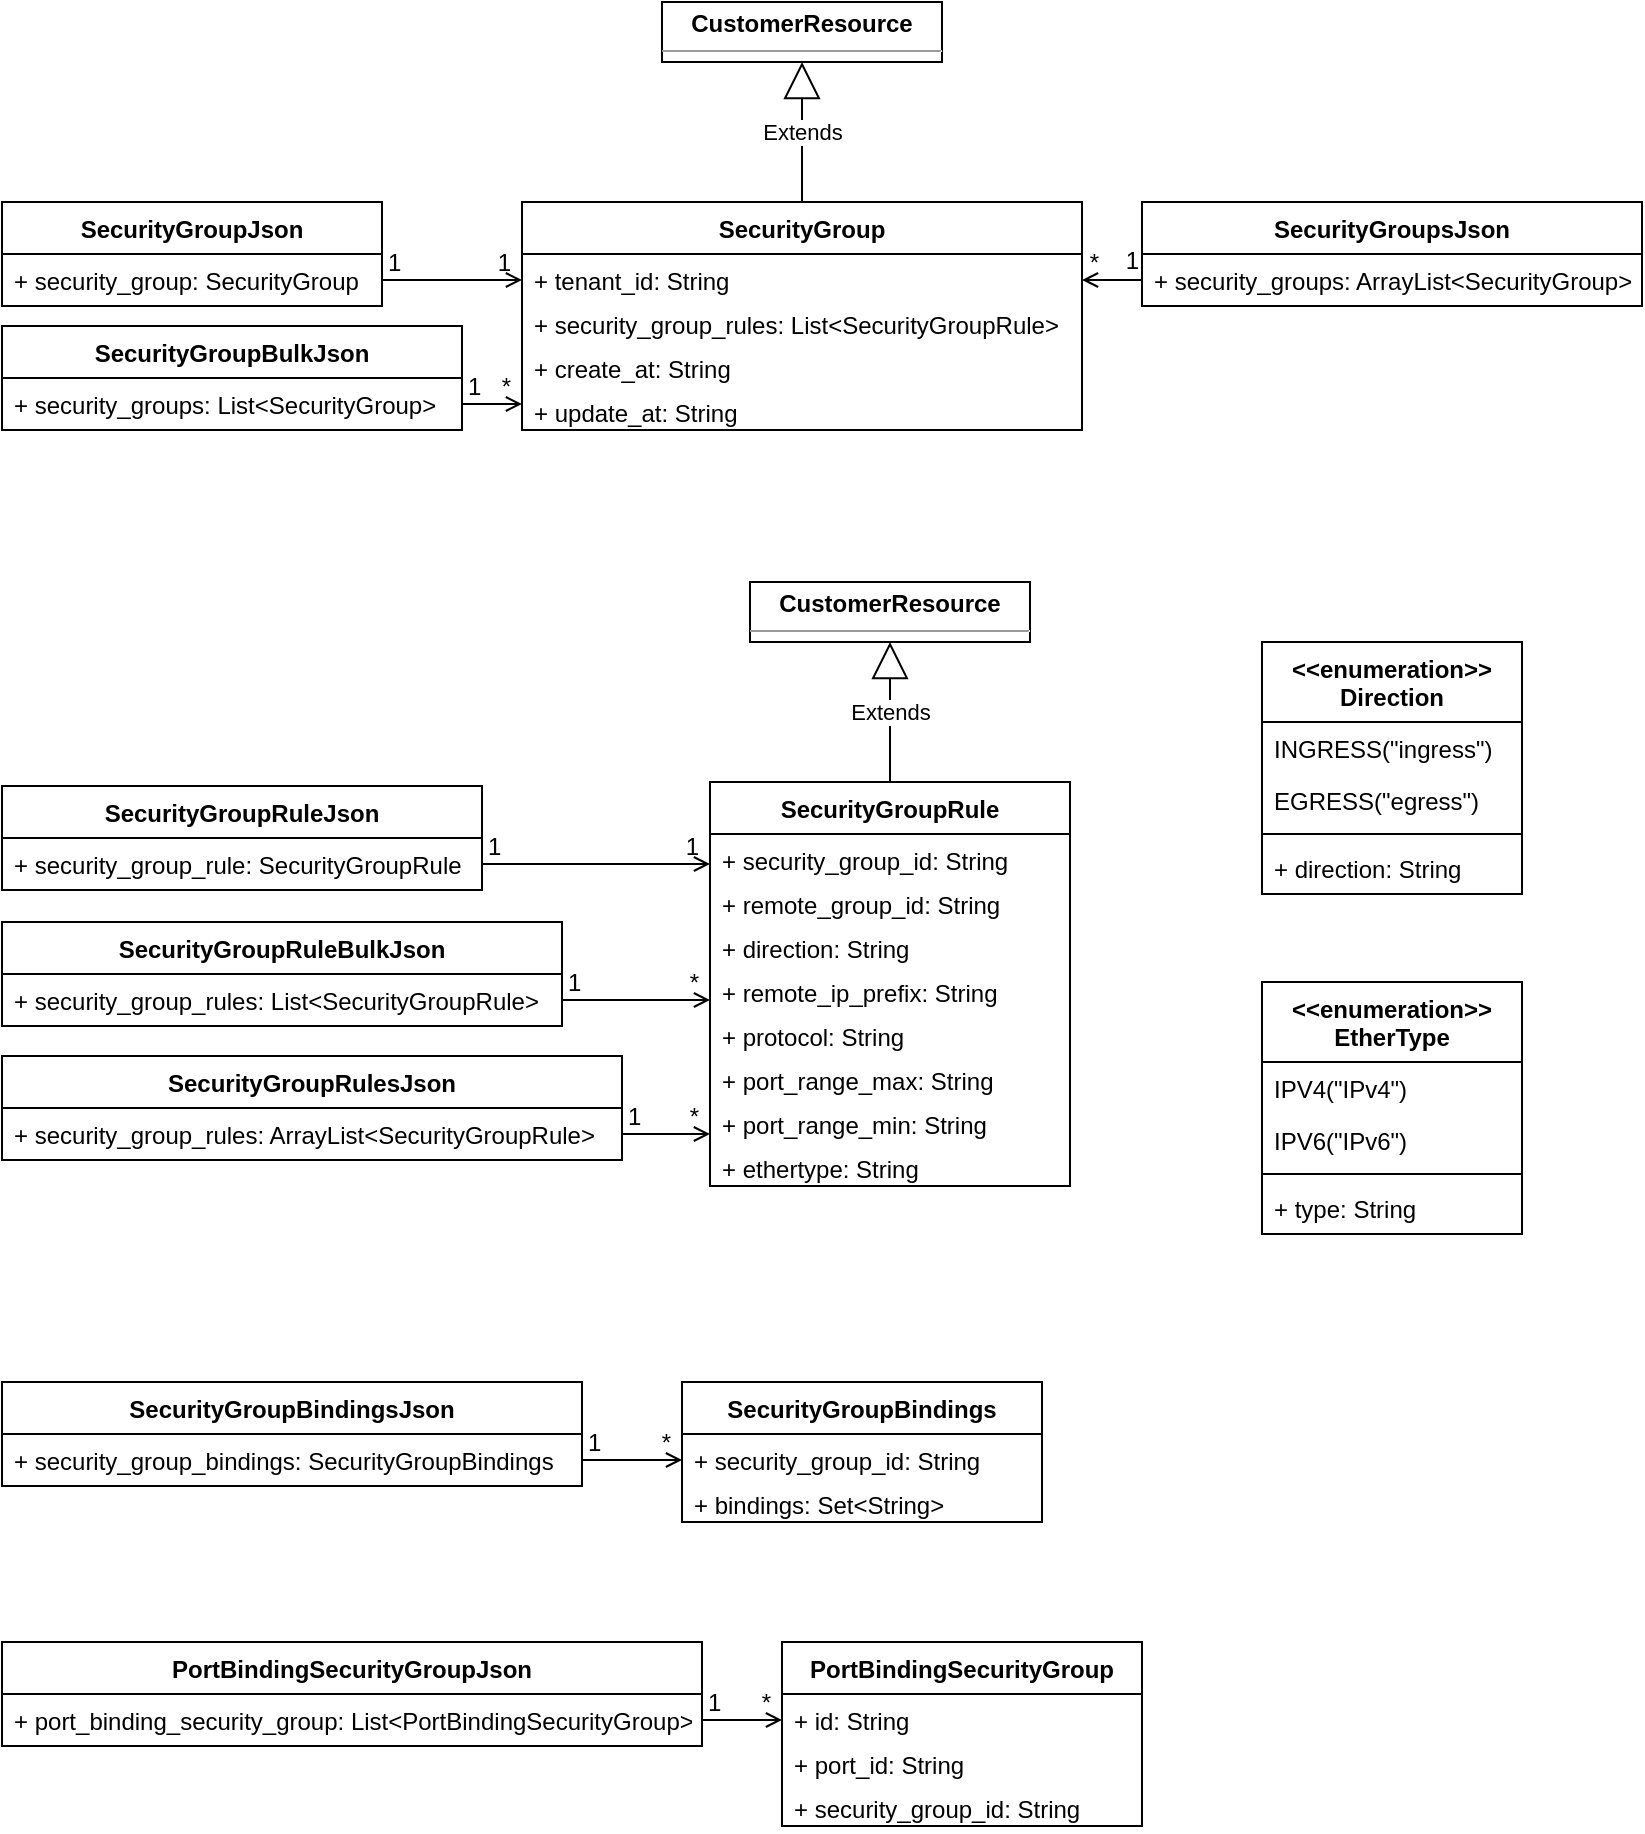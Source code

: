 <mxfile version="13.11.0" type="github">
  <diagram id="susmKc4R1bcolVnX3SPK" name="Page-1">
    <mxGraphModel dx="739" dy="665" grid="1" gridSize="10" guides="1" tooltips="1" connect="1" arrows="1" fold="1" page="1" pageScale="1" pageWidth="850" pageHeight="1100" math="0" shadow="0">
      <root>
        <mxCell id="0" />
        <mxCell id="1" parent="0" />
        <mxCell id="eS9AzGm47g6UEKA8w0Gg-1" value="SecurityGroup" style="swimlane;fontStyle=1;childLayout=stackLayout;horizontal=1;startSize=26;fillColor=none;horizontalStack=0;resizeParent=1;resizeParentMax=0;resizeLast=0;collapsible=1;marginBottom=0;" vertex="1" parent="1">
          <mxGeometry x="290" y="170" width="280" height="114" as="geometry">
            <mxRectangle x="290" y="120" width="80" height="26" as="alternateBounds" />
          </mxGeometry>
        </mxCell>
        <mxCell id="eS9AzGm47g6UEKA8w0Gg-2" value="+ tenant_id: String&#xa;" style="text;strokeColor=none;fillColor=none;align=left;verticalAlign=top;spacingLeft=4;spacingRight=4;overflow=hidden;rotatable=0;points=[[0,0.5],[1,0.5]];portConstraint=eastwest;" vertex="1" parent="eS9AzGm47g6UEKA8w0Gg-1">
          <mxGeometry y="26" width="280" height="22" as="geometry" />
        </mxCell>
        <mxCell id="eS9AzGm47g6UEKA8w0Gg-3" value="+ security_group_rules: List&lt;SecurityGroupRule&gt;&#xa;" style="text;strokeColor=none;fillColor=none;align=left;verticalAlign=top;spacingLeft=4;spacingRight=4;overflow=hidden;rotatable=0;points=[[0,0.5],[1,0.5]];portConstraint=eastwest;" vertex="1" parent="eS9AzGm47g6UEKA8w0Gg-1">
          <mxGeometry y="48" width="280" height="22" as="geometry" />
        </mxCell>
        <mxCell id="eS9AzGm47g6UEKA8w0Gg-12" value="+ create_at: String&#xa;" style="text;strokeColor=none;fillColor=none;align=left;verticalAlign=top;spacingLeft=4;spacingRight=4;overflow=hidden;rotatable=0;points=[[0,0.5],[1,0.5]];portConstraint=eastwest;" vertex="1" parent="eS9AzGm47g6UEKA8w0Gg-1">
          <mxGeometry y="70" width="280" height="22" as="geometry" />
        </mxCell>
        <mxCell id="eS9AzGm47g6UEKA8w0Gg-13" value="+ update_at: String&#xa;" style="text;strokeColor=none;fillColor=none;align=left;verticalAlign=top;spacingLeft=4;spacingRight=4;overflow=hidden;rotatable=0;points=[[0,0.5],[1,0.5]];portConstraint=eastwest;" vertex="1" parent="eS9AzGm47g6UEKA8w0Gg-1">
          <mxGeometry y="92" width="280" height="22" as="geometry" />
        </mxCell>
        <mxCell id="eS9AzGm47g6UEKA8w0Gg-14" value="Extends" style="endArrow=block;endSize=16;endFill=0;html=1;exitX=0.5;exitY=0;exitDx=0;exitDy=0;entryX=0.5;entryY=1;entryDx=0;entryDy=0;" edge="1" parent="1" source="eS9AzGm47g6UEKA8w0Gg-1" target="eS9AzGm47g6UEKA8w0Gg-16">
          <mxGeometry width="160" relative="1" as="geometry">
            <mxPoint x="294" y="80" as="sourcePoint" />
            <mxPoint x="399" y="90" as="targetPoint" />
          </mxGeometry>
        </mxCell>
        <mxCell id="eS9AzGm47g6UEKA8w0Gg-16" value="&lt;p style=&quot;margin: 0px ; margin-top: 4px ; text-align: center&quot;&gt;&lt;b&gt;CustomerResource&lt;/b&gt;&lt;/p&gt;&lt;hr size=&quot;1&quot;&gt;&lt;div style=&quot;height: 2px&quot;&gt;&lt;/div&gt;" style="verticalAlign=top;align=left;overflow=fill;fontSize=12;fontFamily=Helvetica;html=1;" vertex="1" parent="1">
          <mxGeometry x="360" y="70" width="140" height="30" as="geometry" />
        </mxCell>
        <mxCell id="eS9AzGm47g6UEKA8w0Gg-20" value="SecurityGroupRule" style="swimlane;fontStyle=1;childLayout=stackLayout;horizontal=1;startSize=26;fillColor=none;horizontalStack=0;resizeParent=1;resizeParentMax=0;resizeLast=0;collapsible=1;marginBottom=0;" vertex="1" parent="1">
          <mxGeometry x="384" y="460" width="180" height="202" as="geometry">
            <mxRectangle x="290" y="120" width="80" height="26" as="alternateBounds" />
          </mxGeometry>
        </mxCell>
        <mxCell id="eS9AzGm47g6UEKA8w0Gg-21" value="+ security_group_id: String" style="text;strokeColor=none;fillColor=none;align=left;verticalAlign=top;spacingLeft=4;spacingRight=4;overflow=hidden;rotatable=0;points=[[0,0.5],[1,0.5]];portConstraint=eastwest;" vertex="1" parent="eS9AzGm47g6UEKA8w0Gg-20">
          <mxGeometry y="26" width="180" height="22" as="geometry" />
        </mxCell>
        <mxCell id="eS9AzGm47g6UEKA8w0Gg-22" value="+ remote_group_id: String" style="text;strokeColor=none;fillColor=none;align=left;verticalAlign=top;spacingLeft=4;spacingRight=4;overflow=hidden;rotatable=0;points=[[0,0.5],[1,0.5]];portConstraint=eastwest;" vertex="1" parent="eS9AzGm47g6UEKA8w0Gg-20">
          <mxGeometry y="48" width="180" height="22" as="geometry" />
        </mxCell>
        <mxCell id="eS9AzGm47g6UEKA8w0Gg-23" value="+ direction: String&#xa;" style="text;strokeColor=none;fillColor=none;align=left;verticalAlign=top;spacingLeft=4;spacingRight=4;overflow=hidden;rotatable=0;points=[[0,0.5],[1,0.5]];portConstraint=eastwest;" vertex="1" parent="eS9AzGm47g6UEKA8w0Gg-20">
          <mxGeometry y="70" width="180" height="22" as="geometry" />
        </mxCell>
        <mxCell id="eS9AzGm47g6UEKA8w0Gg-24" value="+ remote_ip_prefix: String&#xa;" style="text;strokeColor=none;fillColor=none;align=left;verticalAlign=top;spacingLeft=4;spacingRight=4;overflow=hidden;rotatable=0;points=[[0,0.5],[1,0.5]];portConstraint=eastwest;" vertex="1" parent="eS9AzGm47g6UEKA8w0Gg-20">
          <mxGeometry y="92" width="180" height="22" as="geometry" />
        </mxCell>
        <mxCell id="eS9AzGm47g6UEKA8w0Gg-27" value="+ protocol: String&#xa;" style="text;strokeColor=none;fillColor=none;align=left;verticalAlign=top;spacingLeft=4;spacingRight=4;overflow=hidden;rotatable=0;points=[[0,0.5],[1,0.5]];portConstraint=eastwest;" vertex="1" parent="eS9AzGm47g6UEKA8w0Gg-20">
          <mxGeometry y="114" width="180" height="22" as="geometry" />
        </mxCell>
        <mxCell id="eS9AzGm47g6UEKA8w0Gg-28" value="+ port_range_max: String&#xa;" style="text;strokeColor=none;fillColor=none;align=left;verticalAlign=top;spacingLeft=4;spacingRight=4;overflow=hidden;rotatable=0;points=[[0,0.5],[1,0.5]];portConstraint=eastwest;" vertex="1" parent="eS9AzGm47g6UEKA8w0Gg-20">
          <mxGeometry y="136" width="180" height="22" as="geometry" />
        </mxCell>
        <mxCell id="eS9AzGm47g6UEKA8w0Gg-29" value="+ port_range_min: String&#xa;" style="text;strokeColor=none;fillColor=none;align=left;verticalAlign=top;spacingLeft=4;spacingRight=4;overflow=hidden;rotatable=0;points=[[0,0.5],[1,0.5]];portConstraint=eastwest;" vertex="1" parent="eS9AzGm47g6UEKA8w0Gg-20">
          <mxGeometry y="158" width="180" height="22" as="geometry" />
        </mxCell>
        <mxCell id="eS9AzGm47g6UEKA8w0Gg-30" value="+ ethertype: String&#xa;" style="text;strokeColor=none;fillColor=none;align=left;verticalAlign=top;spacingLeft=4;spacingRight=4;overflow=hidden;rotatable=0;points=[[0,0.5],[1,0.5]];portConstraint=eastwest;" vertex="1" parent="eS9AzGm47g6UEKA8w0Gg-20">
          <mxGeometry y="180" width="180" height="22" as="geometry" />
        </mxCell>
        <mxCell id="eS9AzGm47g6UEKA8w0Gg-25" value="Extends" style="endArrow=block;endSize=16;endFill=0;html=1;exitX=0.5;exitY=0;exitDx=0;exitDy=0;entryX=0.5;entryY=1;entryDx=0;entryDy=0;" edge="1" parent="1" source="eS9AzGm47g6UEKA8w0Gg-20" target="eS9AzGm47g6UEKA8w0Gg-26">
          <mxGeometry width="160" relative="1" as="geometry">
            <mxPoint x="344" y="370" as="sourcePoint" />
            <mxPoint x="449" y="380" as="targetPoint" />
          </mxGeometry>
        </mxCell>
        <mxCell id="eS9AzGm47g6UEKA8w0Gg-26" value="&lt;p style=&quot;margin: 0px ; margin-top: 4px ; text-align: center&quot;&gt;&lt;b&gt;CustomerResource&lt;/b&gt;&lt;/p&gt;&lt;hr size=&quot;1&quot;&gt;&lt;div style=&quot;height: 2px&quot;&gt;&lt;/div&gt;" style="verticalAlign=top;align=left;overflow=fill;fontSize=12;fontFamily=Helvetica;html=1;" vertex="1" parent="1">
          <mxGeometry x="404" y="360" width="140" height="30" as="geometry" />
        </mxCell>
        <mxCell id="eS9AzGm47g6UEKA8w0Gg-31" value="&lt;&lt;enumeration&gt;&gt;&#xa;Direction" style="swimlane;fontStyle=1;align=center;verticalAlign=top;childLayout=stackLayout;horizontal=1;startSize=40;horizontalStack=0;resizeParent=1;resizeParentMax=0;resizeLast=0;collapsible=1;marginBottom=0;" vertex="1" parent="1">
          <mxGeometry x="660" y="390" width="130" height="126" as="geometry" />
        </mxCell>
        <mxCell id="eS9AzGm47g6UEKA8w0Gg-32" value="INGRESS(&quot;ingress&quot;)" style="text;strokeColor=none;fillColor=none;align=left;verticalAlign=top;spacingLeft=4;spacingRight=4;overflow=hidden;rotatable=0;points=[[0,0.5],[1,0.5]];portConstraint=eastwest;" vertex="1" parent="eS9AzGm47g6UEKA8w0Gg-31">
          <mxGeometry y="40" width="130" height="26" as="geometry" />
        </mxCell>
        <mxCell id="eS9AzGm47g6UEKA8w0Gg-33" value="EGRESS(&quot;egress&quot;)" style="text;strokeColor=none;fillColor=none;align=left;verticalAlign=top;spacingLeft=4;spacingRight=4;overflow=hidden;rotatable=0;points=[[0,0.5],[1,0.5]];portConstraint=eastwest;" vertex="1" parent="eS9AzGm47g6UEKA8w0Gg-31">
          <mxGeometry y="66" width="130" height="26" as="geometry" />
        </mxCell>
        <mxCell id="eS9AzGm47g6UEKA8w0Gg-35" value="" style="line;strokeWidth=1;fillColor=none;align=left;verticalAlign=middle;spacingTop=-1;spacingLeft=3;spacingRight=3;rotatable=0;labelPosition=right;points=[];portConstraint=eastwest;" vertex="1" parent="eS9AzGm47g6UEKA8w0Gg-31">
          <mxGeometry y="92" width="130" height="8" as="geometry" />
        </mxCell>
        <mxCell id="eS9AzGm47g6UEKA8w0Gg-36" value="+ direction: String" style="text;strokeColor=none;fillColor=none;align=left;verticalAlign=top;spacingLeft=4;spacingRight=4;overflow=hidden;rotatable=0;points=[[0,0.5],[1,0.5]];portConstraint=eastwest;" vertex="1" parent="eS9AzGm47g6UEKA8w0Gg-31">
          <mxGeometry y="100" width="130" height="26" as="geometry" />
        </mxCell>
        <mxCell id="eS9AzGm47g6UEKA8w0Gg-37" value="&lt;&lt;enumeration&gt;&gt;&#xa;EtherType" style="swimlane;fontStyle=1;align=center;verticalAlign=top;childLayout=stackLayout;horizontal=1;startSize=40;horizontalStack=0;resizeParent=1;resizeParentMax=0;resizeLast=0;collapsible=1;marginBottom=0;" vertex="1" parent="1">
          <mxGeometry x="660" y="560" width="130" height="126" as="geometry" />
        </mxCell>
        <mxCell id="eS9AzGm47g6UEKA8w0Gg-38" value="IPV4(&quot;IPv4&quot;)" style="text;strokeColor=none;fillColor=none;align=left;verticalAlign=top;spacingLeft=4;spacingRight=4;overflow=hidden;rotatable=0;points=[[0,0.5],[1,0.5]];portConstraint=eastwest;" vertex="1" parent="eS9AzGm47g6UEKA8w0Gg-37">
          <mxGeometry y="40" width="130" height="26" as="geometry" />
        </mxCell>
        <mxCell id="eS9AzGm47g6UEKA8w0Gg-39" value="IPV6(&quot;IPv6&quot;)" style="text;strokeColor=none;fillColor=none;align=left;verticalAlign=top;spacingLeft=4;spacingRight=4;overflow=hidden;rotatable=0;points=[[0,0.5],[1,0.5]];portConstraint=eastwest;" vertex="1" parent="eS9AzGm47g6UEKA8w0Gg-37">
          <mxGeometry y="66" width="130" height="26" as="geometry" />
        </mxCell>
        <mxCell id="eS9AzGm47g6UEKA8w0Gg-40" value="" style="line;strokeWidth=1;fillColor=none;align=left;verticalAlign=middle;spacingTop=-1;spacingLeft=3;spacingRight=3;rotatable=0;labelPosition=right;points=[];portConstraint=eastwest;" vertex="1" parent="eS9AzGm47g6UEKA8w0Gg-37">
          <mxGeometry y="92" width="130" height="8" as="geometry" />
        </mxCell>
        <mxCell id="eS9AzGm47g6UEKA8w0Gg-41" value="+ type: String" style="text;strokeColor=none;fillColor=none;align=left;verticalAlign=top;spacingLeft=4;spacingRight=4;overflow=hidden;rotatable=0;points=[[0,0.5],[1,0.5]];portConstraint=eastwest;" vertex="1" parent="eS9AzGm47g6UEKA8w0Gg-37">
          <mxGeometry y="100" width="130" height="26" as="geometry" />
        </mxCell>
        <mxCell id="eS9AzGm47g6UEKA8w0Gg-42" value="SecurityGroupJson" style="swimlane;fontStyle=1;childLayout=stackLayout;horizontal=1;startSize=26;fillColor=none;horizontalStack=0;resizeParent=1;resizeParentMax=0;resizeLast=0;collapsible=1;marginBottom=0;" vertex="1" parent="1">
          <mxGeometry x="30" y="170" width="190" height="52" as="geometry" />
        </mxCell>
        <mxCell id="eS9AzGm47g6UEKA8w0Gg-43" value="+ security_group: SecurityGroup" style="text;strokeColor=none;fillColor=none;align=left;verticalAlign=top;spacingLeft=4;spacingRight=4;overflow=hidden;rotatable=0;points=[[0,0.5],[1,0.5]];portConstraint=eastwest;" vertex="1" parent="eS9AzGm47g6UEKA8w0Gg-42">
          <mxGeometry y="26" width="190" height="26" as="geometry" />
        </mxCell>
        <mxCell id="eS9AzGm47g6UEKA8w0Gg-44" value="" style="endArrow=open;shadow=0;strokeWidth=1;rounded=0;endFill=1;edgeStyle=elbowEdgeStyle;elbow=vertical;" edge="1" parent="1" source="eS9AzGm47g6UEKA8w0Gg-43" target="eS9AzGm47g6UEKA8w0Gg-2">
          <mxGeometry x="0.5" y="41" relative="1" as="geometry">
            <mxPoint x="100" y="250" as="sourcePoint" />
            <mxPoint x="230" y="209" as="targetPoint" />
            <mxPoint x="-40" y="32" as="offset" />
            <Array as="points">
              <mxPoint x="200" y="209" />
              <mxPoint x="190" y="230" />
              <mxPoint x="210" y="209" />
              <mxPoint x="200" y="189" />
              <mxPoint x="220" y="135" />
            </Array>
          </mxGeometry>
        </mxCell>
        <mxCell id="eS9AzGm47g6UEKA8w0Gg-45" value="1" style="resizable=0;align=left;verticalAlign=bottom;labelBackgroundColor=none;fontSize=12;" connectable="0" vertex="1" parent="eS9AzGm47g6UEKA8w0Gg-44">
          <mxGeometry x="-1" relative="1" as="geometry">
            <mxPoint x="1" as="offset" />
          </mxGeometry>
        </mxCell>
        <mxCell id="eS9AzGm47g6UEKA8w0Gg-46" value="1" style="resizable=0;align=right;verticalAlign=bottom;labelBackgroundColor=none;fontSize=12;" connectable="0" vertex="1" parent="eS9AzGm47g6UEKA8w0Gg-44">
          <mxGeometry x="1" relative="1" as="geometry">
            <mxPoint x="-4" as="offset" />
          </mxGeometry>
        </mxCell>
        <mxCell id="eS9AzGm47g6UEKA8w0Gg-47" value="SecurityGroupBulkJson" style="swimlane;fontStyle=1;childLayout=stackLayout;horizontal=1;startSize=26;fillColor=none;horizontalStack=0;resizeParent=1;resizeParentMax=0;resizeLast=0;collapsible=1;marginBottom=0;" vertex="1" parent="1">
          <mxGeometry x="30" y="232" width="230" height="52" as="geometry" />
        </mxCell>
        <mxCell id="eS9AzGm47g6UEKA8w0Gg-48" value="+ security_groups: List&lt;SecurityGroup&gt;" style="text;strokeColor=none;fillColor=none;align=left;verticalAlign=top;spacingLeft=4;spacingRight=4;overflow=hidden;rotatable=0;points=[[0,0.5],[1,0.5]];portConstraint=eastwest;" vertex="1" parent="eS9AzGm47g6UEKA8w0Gg-47">
          <mxGeometry y="26" width="230" height="26" as="geometry" />
        </mxCell>
        <mxCell id="eS9AzGm47g6UEKA8w0Gg-49" value="" style="endArrow=open;shadow=0;strokeWidth=1;rounded=0;endFill=1;edgeStyle=elbowEdgeStyle;elbow=vertical;" edge="1" parent="1" source="eS9AzGm47g6UEKA8w0Gg-48" target="eS9AzGm47g6UEKA8w0Gg-13">
          <mxGeometry x="0.5" y="41" relative="1" as="geometry">
            <mxPoint x="210" y="181" as="sourcePoint" />
            <mxPoint x="240" y="271" as="targetPoint" />
            <mxPoint x="-40" y="32" as="offset" />
            <Array as="points">
              <mxPoint x="230" y="271" />
              <mxPoint x="210" y="202" />
              <mxPoint x="230" y="181" />
              <mxPoint x="220" y="161" />
              <mxPoint x="240" y="107" />
            </Array>
          </mxGeometry>
        </mxCell>
        <mxCell id="eS9AzGm47g6UEKA8w0Gg-50" value="1" style="resizable=0;align=left;verticalAlign=bottom;labelBackgroundColor=none;fontSize=12;" connectable="0" vertex="1" parent="eS9AzGm47g6UEKA8w0Gg-49">
          <mxGeometry x="-1" relative="1" as="geometry">
            <mxPoint x="1" as="offset" />
          </mxGeometry>
        </mxCell>
        <mxCell id="eS9AzGm47g6UEKA8w0Gg-51" value="*" style="resizable=0;align=right;verticalAlign=bottom;labelBackgroundColor=none;fontSize=12;" connectable="0" vertex="1" parent="eS9AzGm47g6UEKA8w0Gg-49">
          <mxGeometry x="1" relative="1" as="geometry">
            <mxPoint x="-4" as="offset" />
          </mxGeometry>
        </mxCell>
        <mxCell id="eS9AzGm47g6UEKA8w0Gg-52" value="SecurityGroupBindings" style="swimlane;fontStyle=1;childLayout=stackLayout;horizontal=1;startSize=26;fillColor=none;horizontalStack=0;resizeParent=1;resizeParentMax=0;resizeLast=0;collapsible=1;marginBottom=0;" vertex="1" parent="1">
          <mxGeometry x="370" y="760" width="180" height="70" as="geometry">
            <mxRectangle x="290" y="120" width="80" height="26" as="alternateBounds" />
          </mxGeometry>
        </mxCell>
        <mxCell id="eS9AzGm47g6UEKA8w0Gg-53" value="+ security_group_id: String" style="text;strokeColor=none;fillColor=none;align=left;verticalAlign=top;spacingLeft=4;spacingRight=4;overflow=hidden;rotatable=0;points=[[0,0.5],[1,0.5]];portConstraint=eastwest;" vertex="1" parent="eS9AzGm47g6UEKA8w0Gg-52">
          <mxGeometry y="26" width="180" height="22" as="geometry" />
        </mxCell>
        <mxCell id="eS9AzGm47g6UEKA8w0Gg-54" value="+ bindings: Set&lt;String&gt;" style="text;strokeColor=none;fillColor=none;align=left;verticalAlign=top;spacingLeft=4;spacingRight=4;overflow=hidden;rotatable=0;points=[[0,0.5],[1,0.5]];portConstraint=eastwest;" vertex="1" parent="eS9AzGm47g6UEKA8w0Gg-52">
          <mxGeometry y="48" width="180" height="22" as="geometry" />
        </mxCell>
        <mxCell id="eS9AzGm47g6UEKA8w0Gg-61" value="SecurityGroupBindingsJson" style="swimlane;fontStyle=1;childLayout=stackLayout;horizontal=1;startSize=26;fillColor=none;horizontalStack=0;resizeParent=1;resizeParentMax=0;resizeLast=0;collapsible=1;marginBottom=0;" vertex="1" parent="1">
          <mxGeometry x="30" y="760" width="290" height="52" as="geometry" />
        </mxCell>
        <mxCell id="eS9AzGm47g6UEKA8w0Gg-62" value="+ security_group_bindings: SecurityGroupBindings" style="text;strokeColor=none;fillColor=none;align=left;verticalAlign=top;spacingLeft=4;spacingRight=4;overflow=hidden;rotatable=0;points=[[0,0.5],[1,0.5]];portConstraint=eastwest;" vertex="1" parent="eS9AzGm47g6UEKA8w0Gg-61">
          <mxGeometry y="26" width="290" height="26" as="geometry" />
        </mxCell>
        <mxCell id="eS9AzGm47g6UEKA8w0Gg-63" value="" style="endArrow=open;shadow=0;strokeWidth=1;rounded=0;endFill=1;edgeStyle=elbowEdgeStyle;elbow=vertical;" edge="1" parent="1" source="eS9AzGm47g6UEKA8w0Gg-62" target="eS9AzGm47g6UEKA8w0Gg-53">
          <mxGeometry x="0.5" y="41" relative="1" as="geometry">
            <mxPoint x="186" y="709" as="sourcePoint" />
            <mxPoint x="270" y="799" as="targetPoint" />
            <mxPoint x="-40" y="32" as="offset" />
            <Array as="points">
              <mxPoint x="206" y="799" />
              <mxPoint x="186" y="730" />
              <mxPoint x="206" y="709" />
              <mxPoint x="196" y="689" />
              <mxPoint x="216" y="635" />
            </Array>
          </mxGeometry>
        </mxCell>
        <mxCell id="eS9AzGm47g6UEKA8w0Gg-64" value="1" style="resizable=0;align=left;verticalAlign=bottom;labelBackgroundColor=none;fontSize=12;" connectable="0" vertex="1" parent="eS9AzGm47g6UEKA8w0Gg-63">
          <mxGeometry x="-1" relative="1" as="geometry">
            <mxPoint x="1" as="offset" />
          </mxGeometry>
        </mxCell>
        <mxCell id="eS9AzGm47g6UEKA8w0Gg-65" value="*" style="resizable=0;align=right;verticalAlign=bottom;labelBackgroundColor=none;fontSize=12;" connectable="0" vertex="1" parent="eS9AzGm47g6UEKA8w0Gg-63">
          <mxGeometry x="1" relative="1" as="geometry">
            <mxPoint x="-4" as="offset" />
          </mxGeometry>
        </mxCell>
        <mxCell id="eS9AzGm47g6UEKA8w0Gg-66" value="SecurityGroupRuleJson" style="swimlane;fontStyle=1;childLayout=stackLayout;horizontal=1;startSize=26;fillColor=none;horizontalStack=0;resizeParent=1;resizeParentMax=0;resizeLast=0;collapsible=1;marginBottom=0;" vertex="1" parent="1">
          <mxGeometry x="30" y="462" width="240" height="52" as="geometry" />
        </mxCell>
        <mxCell id="eS9AzGm47g6UEKA8w0Gg-67" value="+ security_group_rule: SecurityGroupRule" style="text;strokeColor=none;fillColor=none;align=left;verticalAlign=top;spacingLeft=4;spacingRight=4;overflow=hidden;rotatable=0;points=[[0,0.5],[1,0.5]];portConstraint=eastwest;" vertex="1" parent="eS9AzGm47g6UEKA8w0Gg-66">
          <mxGeometry y="26" width="240" height="26" as="geometry" />
        </mxCell>
        <mxCell id="eS9AzGm47g6UEKA8w0Gg-68" value="" style="endArrow=open;shadow=0;strokeWidth=1;rounded=0;endFill=1;edgeStyle=elbowEdgeStyle;elbow=vertical;" edge="1" parent="1" source="eS9AzGm47g6UEKA8w0Gg-67" target="eS9AzGm47g6UEKA8w0Gg-21">
          <mxGeometry x="0.5" y="41" relative="1" as="geometry">
            <mxPoint x="100" y="542" as="sourcePoint" />
            <mxPoint x="300" y="501" as="targetPoint" />
            <mxPoint x="-40" y="32" as="offset" />
            <Array as="points">
              <mxPoint x="200" y="501" />
              <mxPoint x="190" y="522" />
              <mxPoint x="210" y="501" />
              <mxPoint x="200" y="481" />
              <mxPoint x="220" y="427" />
            </Array>
          </mxGeometry>
        </mxCell>
        <mxCell id="eS9AzGm47g6UEKA8w0Gg-69" value="1" style="resizable=0;align=left;verticalAlign=bottom;labelBackgroundColor=none;fontSize=12;" connectable="0" vertex="1" parent="eS9AzGm47g6UEKA8w0Gg-68">
          <mxGeometry x="-1" relative="1" as="geometry">
            <mxPoint x="1" as="offset" />
          </mxGeometry>
        </mxCell>
        <mxCell id="eS9AzGm47g6UEKA8w0Gg-70" value="1" style="resizable=0;align=right;verticalAlign=bottom;labelBackgroundColor=none;fontSize=12;" connectable="0" vertex="1" parent="eS9AzGm47g6UEKA8w0Gg-68">
          <mxGeometry x="1" relative="1" as="geometry">
            <mxPoint x="-4" as="offset" />
          </mxGeometry>
        </mxCell>
        <mxCell id="eS9AzGm47g6UEKA8w0Gg-71" value="SecurityGroupRulesJson" style="swimlane;fontStyle=1;childLayout=stackLayout;horizontal=1;startSize=26;fillColor=none;horizontalStack=0;resizeParent=1;resizeParentMax=0;resizeLast=0;collapsible=1;marginBottom=0;" vertex="1" parent="1">
          <mxGeometry x="30" y="597" width="310" height="52" as="geometry" />
        </mxCell>
        <mxCell id="eS9AzGm47g6UEKA8w0Gg-72" value="+ security_group_rules: ArrayList&lt;SecurityGroupRule&gt;" style="text;strokeColor=none;fillColor=none;align=left;verticalAlign=top;spacingLeft=4;spacingRight=4;overflow=hidden;rotatable=0;points=[[0,0.5],[1,0.5]];portConstraint=eastwest;" vertex="1" parent="eS9AzGm47g6UEKA8w0Gg-71">
          <mxGeometry y="26" width="310" height="26" as="geometry" />
        </mxCell>
        <mxCell id="eS9AzGm47g6UEKA8w0Gg-73" value="" style="endArrow=open;shadow=0;strokeWidth=1;rounded=0;endFill=1;edgeStyle=elbowEdgeStyle;elbow=vertical;" edge="1" parent="1" source="eS9AzGm47g6UEKA8w0Gg-72">
          <mxGeometry x="0.5" y="41" relative="1" as="geometry">
            <mxPoint x="210" y="546" as="sourcePoint" />
            <mxPoint x="384" y="636" as="targetPoint" />
            <mxPoint x="-40" y="32" as="offset" />
            <Array as="points">
              <mxPoint x="230" y="636" />
              <mxPoint x="210" y="567" />
              <mxPoint x="230" y="546" />
              <mxPoint x="220" y="526" />
              <mxPoint x="240" y="472" />
            </Array>
          </mxGeometry>
        </mxCell>
        <mxCell id="eS9AzGm47g6UEKA8w0Gg-74" value="1" style="resizable=0;align=left;verticalAlign=bottom;labelBackgroundColor=none;fontSize=12;" connectable="0" vertex="1" parent="eS9AzGm47g6UEKA8w0Gg-73">
          <mxGeometry x="-1" relative="1" as="geometry">
            <mxPoint x="1" as="offset" />
          </mxGeometry>
        </mxCell>
        <mxCell id="eS9AzGm47g6UEKA8w0Gg-75" value="*" style="resizable=0;align=right;verticalAlign=bottom;labelBackgroundColor=none;fontSize=12;" connectable="0" vertex="1" parent="eS9AzGm47g6UEKA8w0Gg-73">
          <mxGeometry x="1" relative="1" as="geometry">
            <mxPoint x="-4" as="offset" />
          </mxGeometry>
        </mxCell>
        <mxCell id="eS9AzGm47g6UEKA8w0Gg-76" value="SecurityGroupsJson" style="swimlane;fontStyle=1;childLayout=stackLayout;horizontal=1;startSize=26;fillColor=none;horizontalStack=0;resizeParent=1;resizeParentMax=0;resizeLast=0;collapsible=1;marginBottom=0;" vertex="1" parent="1">
          <mxGeometry x="600" y="170" width="250" height="52" as="geometry" />
        </mxCell>
        <mxCell id="eS9AzGm47g6UEKA8w0Gg-77" value="+ security_groups: ArrayList&lt;SecurityGroup&gt;" style="text;strokeColor=none;fillColor=none;align=left;verticalAlign=top;spacingLeft=4;spacingRight=4;overflow=hidden;rotatable=0;points=[[0,0.5],[1,0.5]];portConstraint=eastwest;" vertex="1" parent="eS9AzGm47g6UEKA8w0Gg-76">
          <mxGeometry y="26" width="250" height="26" as="geometry" />
        </mxCell>
        <mxCell id="eS9AzGm47g6UEKA8w0Gg-81" value="" style="endArrow=open;shadow=0;strokeWidth=1;rounded=0;endFill=1;edgeStyle=elbowEdgeStyle;elbow=vertical;" edge="1" parent="1" source="eS9AzGm47g6UEKA8w0Gg-77" target="eS9AzGm47g6UEKA8w0Gg-2">
          <mxGeometry x="0.5" y="41" relative="1" as="geometry">
            <mxPoint x="630" y="210" as="sourcePoint" />
            <mxPoint x="580" y="210" as="targetPoint" />
            <mxPoint x="-40" y="32" as="offset" />
            <Array as="points">
              <mxPoint x="650" y="210" />
              <mxPoint x="630" y="188.5" />
              <mxPoint x="650" y="167.5" />
              <mxPoint x="640" y="147.5" />
              <mxPoint x="660" y="93.5" />
            </Array>
          </mxGeometry>
        </mxCell>
        <mxCell id="eS9AzGm47g6UEKA8w0Gg-82" value="1" style="resizable=0;align=left;verticalAlign=bottom;labelBackgroundColor=none;fontSize=12;" connectable="0" vertex="1" parent="eS9AzGm47g6UEKA8w0Gg-81">
          <mxGeometry x="-1" relative="1" as="geometry">
            <mxPoint x="-10.12" y="-1" as="offset" />
          </mxGeometry>
        </mxCell>
        <mxCell id="eS9AzGm47g6UEKA8w0Gg-83" value="*" style="resizable=0;align=right;verticalAlign=bottom;labelBackgroundColor=none;fontSize=12;" connectable="0" vertex="1" parent="eS9AzGm47g6UEKA8w0Gg-81">
          <mxGeometry x="1" relative="1" as="geometry">
            <mxPoint x="10" as="offset" />
          </mxGeometry>
        </mxCell>
        <mxCell id="eS9AzGm47g6UEKA8w0Gg-84" value="SecurityGroupRuleBulkJson" style="swimlane;fontStyle=1;childLayout=stackLayout;horizontal=1;startSize=26;fillColor=none;horizontalStack=0;resizeParent=1;resizeParentMax=0;resizeLast=0;collapsible=1;marginBottom=0;" vertex="1" parent="1">
          <mxGeometry x="30" y="530" width="280" height="52" as="geometry" />
        </mxCell>
        <mxCell id="eS9AzGm47g6UEKA8w0Gg-85" value="+ security_group_rules: List&lt;SecurityGroupRule&gt;" style="text;strokeColor=none;fillColor=none;align=left;verticalAlign=top;spacingLeft=4;spacingRight=4;overflow=hidden;rotatable=0;points=[[0,0.5],[1,0.5]];portConstraint=eastwest;" vertex="1" parent="eS9AzGm47g6UEKA8w0Gg-84">
          <mxGeometry y="26" width="280" height="26" as="geometry" />
        </mxCell>
        <mxCell id="eS9AzGm47g6UEKA8w0Gg-86" value="" style="endArrow=open;shadow=0;strokeWidth=1;rounded=0;endFill=1;edgeStyle=elbowEdgeStyle;elbow=vertical;" edge="1" parent="1" source="eS9AzGm47g6UEKA8w0Gg-85">
          <mxGeometry x="0.5" y="41" relative="1" as="geometry">
            <mxPoint x="210" y="479" as="sourcePoint" />
            <mxPoint x="384" y="569" as="targetPoint" />
            <mxPoint x="-40" y="32" as="offset" />
            <Array as="points">
              <mxPoint x="230" y="569" />
              <mxPoint x="210" y="500" />
              <mxPoint x="230" y="479" />
              <mxPoint x="220" y="459" />
              <mxPoint x="240" y="405" />
            </Array>
          </mxGeometry>
        </mxCell>
        <mxCell id="eS9AzGm47g6UEKA8w0Gg-87" value="1" style="resizable=0;align=left;verticalAlign=bottom;labelBackgroundColor=none;fontSize=12;" connectable="0" vertex="1" parent="eS9AzGm47g6UEKA8w0Gg-86">
          <mxGeometry x="-1" relative="1" as="geometry">
            <mxPoint x="1" as="offset" />
          </mxGeometry>
        </mxCell>
        <mxCell id="eS9AzGm47g6UEKA8w0Gg-88" value="*" style="resizable=0;align=right;verticalAlign=bottom;labelBackgroundColor=none;fontSize=12;" connectable="0" vertex="1" parent="eS9AzGm47g6UEKA8w0Gg-86">
          <mxGeometry x="1" relative="1" as="geometry">
            <mxPoint x="-4" as="offset" />
          </mxGeometry>
        </mxCell>
        <mxCell id="eS9AzGm47g6UEKA8w0Gg-89" value="PortBindingSecurityGroup" style="swimlane;fontStyle=1;childLayout=stackLayout;horizontal=1;startSize=26;fillColor=none;horizontalStack=0;resizeParent=1;resizeParentMax=0;resizeLast=0;collapsible=1;marginBottom=0;" vertex="1" parent="1">
          <mxGeometry x="420" y="890" width="180" height="92" as="geometry">
            <mxRectangle x="290" y="120" width="80" height="26" as="alternateBounds" />
          </mxGeometry>
        </mxCell>
        <mxCell id="eS9AzGm47g6UEKA8w0Gg-97" value="+ id: String" style="text;strokeColor=none;fillColor=none;align=left;verticalAlign=top;spacingLeft=4;spacingRight=4;overflow=hidden;rotatable=0;points=[[0,0.5],[1,0.5]];portConstraint=eastwest;" vertex="1" parent="eS9AzGm47g6UEKA8w0Gg-89">
          <mxGeometry y="26" width="180" height="22" as="geometry" />
        </mxCell>
        <mxCell id="eS9AzGm47g6UEKA8w0Gg-91" value="+ port_id: String" style="text;strokeColor=none;fillColor=none;align=left;verticalAlign=top;spacingLeft=4;spacingRight=4;overflow=hidden;rotatable=0;points=[[0,0.5],[1,0.5]];portConstraint=eastwest;" vertex="1" parent="eS9AzGm47g6UEKA8w0Gg-89">
          <mxGeometry y="48" width="180" height="22" as="geometry" />
        </mxCell>
        <mxCell id="eS9AzGm47g6UEKA8w0Gg-90" value="+ security_group_id: String" style="text;strokeColor=none;fillColor=none;align=left;verticalAlign=top;spacingLeft=4;spacingRight=4;overflow=hidden;rotatable=0;points=[[0,0.5],[1,0.5]];portConstraint=eastwest;" vertex="1" parent="eS9AzGm47g6UEKA8w0Gg-89">
          <mxGeometry y="70" width="180" height="22" as="geometry" />
        </mxCell>
        <mxCell id="eS9AzGm47g6UEKA8w0Gg-92" value="PortBindingSecurityGroupJson" style="swimlane;fontStyle=1;childLayout=stackLayout;horizontal=1;startSize=26;fillColor=none;horizontalStack=0;resizeParent=1;resizeParentMax=0;resizeLast=0;collapsible=1;marginBottom=0;" vertex="1" parent="1">
          <mxGeometry x="30" y="890" width="350" height="52" as="geometry" />
        </mxCell>
        <mxCell id="eS9AzGm47g6UEKA8w0Gg-93" value="+ port_binding_security_group: List&lt;PortBindingSecurityGroup&gt;" style="text;strokeColor=none;fillColor=none;align=left;verticalAlign=top;spacingLeft=4;spacingRight=4;overflow=hidden;rotatable=0;points=[[0,0.5],[1,0.5]];portConstraint=eastwest;" vertex="1" parent="eS9AzGm47g6UEKA8w0Gg-92">
          <mxGeometry y="26" width="350" height="26" as="geometry" />
        </mxCell>
        <mxCell id="eS9AzGm47g6UEKA8w0Gg-94" value="" style="endArrow=open;shadow=0;strokeWidth=1;rounded=0;endFill=1;edgeStyle=elbowEdgeStyle;elbow=vertical;" edge="1" parent="1" source="eS9AzGm47g6UEKA8w0Gg-93" target="eS9AzGm47g6UEKA8w0Gg-97">
          <mxGeometry x="0.5" y="41" relative="1" as="geometry">
            <mxPoint x="186" y="839" as="sourcePoint" />
            <mxPoint x="370" y="929" as="targetPoint" />
            <mxPoint x="-40" y="32" as="offset" />
            <Array as="points">
              <mxPoint x="206" y="929" />
              <mxPoint x="186" y="860" />
              <mxPoint x="206" y="839" />
              <mxPoint x="196" y="819" />
              <mxPoint x="216" y="765" />
            </Array>
          </mxGeometry>
        </mxCell>
        <mxCell id="eS9AzGm47g6UEKA8w0Gg-95" value="1" style="resizable=0;align=left;verticalAlign=bottom;labelBackgroundColor=none;fontSize=12;" connectable="0" vertex="1" parent="eS9AzGm47g6UEKA8w0Gg-94">
          <mxGeometry x="-1" relative="1" as="geometry">
            <mxPoint x="1" as="offset" />
          </mxGeometry>
        </mxCell>
        <mxCell id="eS9AzGm47g6UEKA8w0Gg-96" value="*" style="resizable=0;align=right;verticalAlign=bottom;labelBackgroundColor=none;fontSize=12;" connectable="0" vertex="1" parent="eS9AzGm47g6UEKA8w0Gg-94">
          <mxGeometry x="1" relative="1" as="geometry">
            <mxPoint x="-4" as="offset" />
          </mxGeometry>
        </mxCell>
      </root>
    </mxGraphModel>
  </diagram>
</mxfile>
